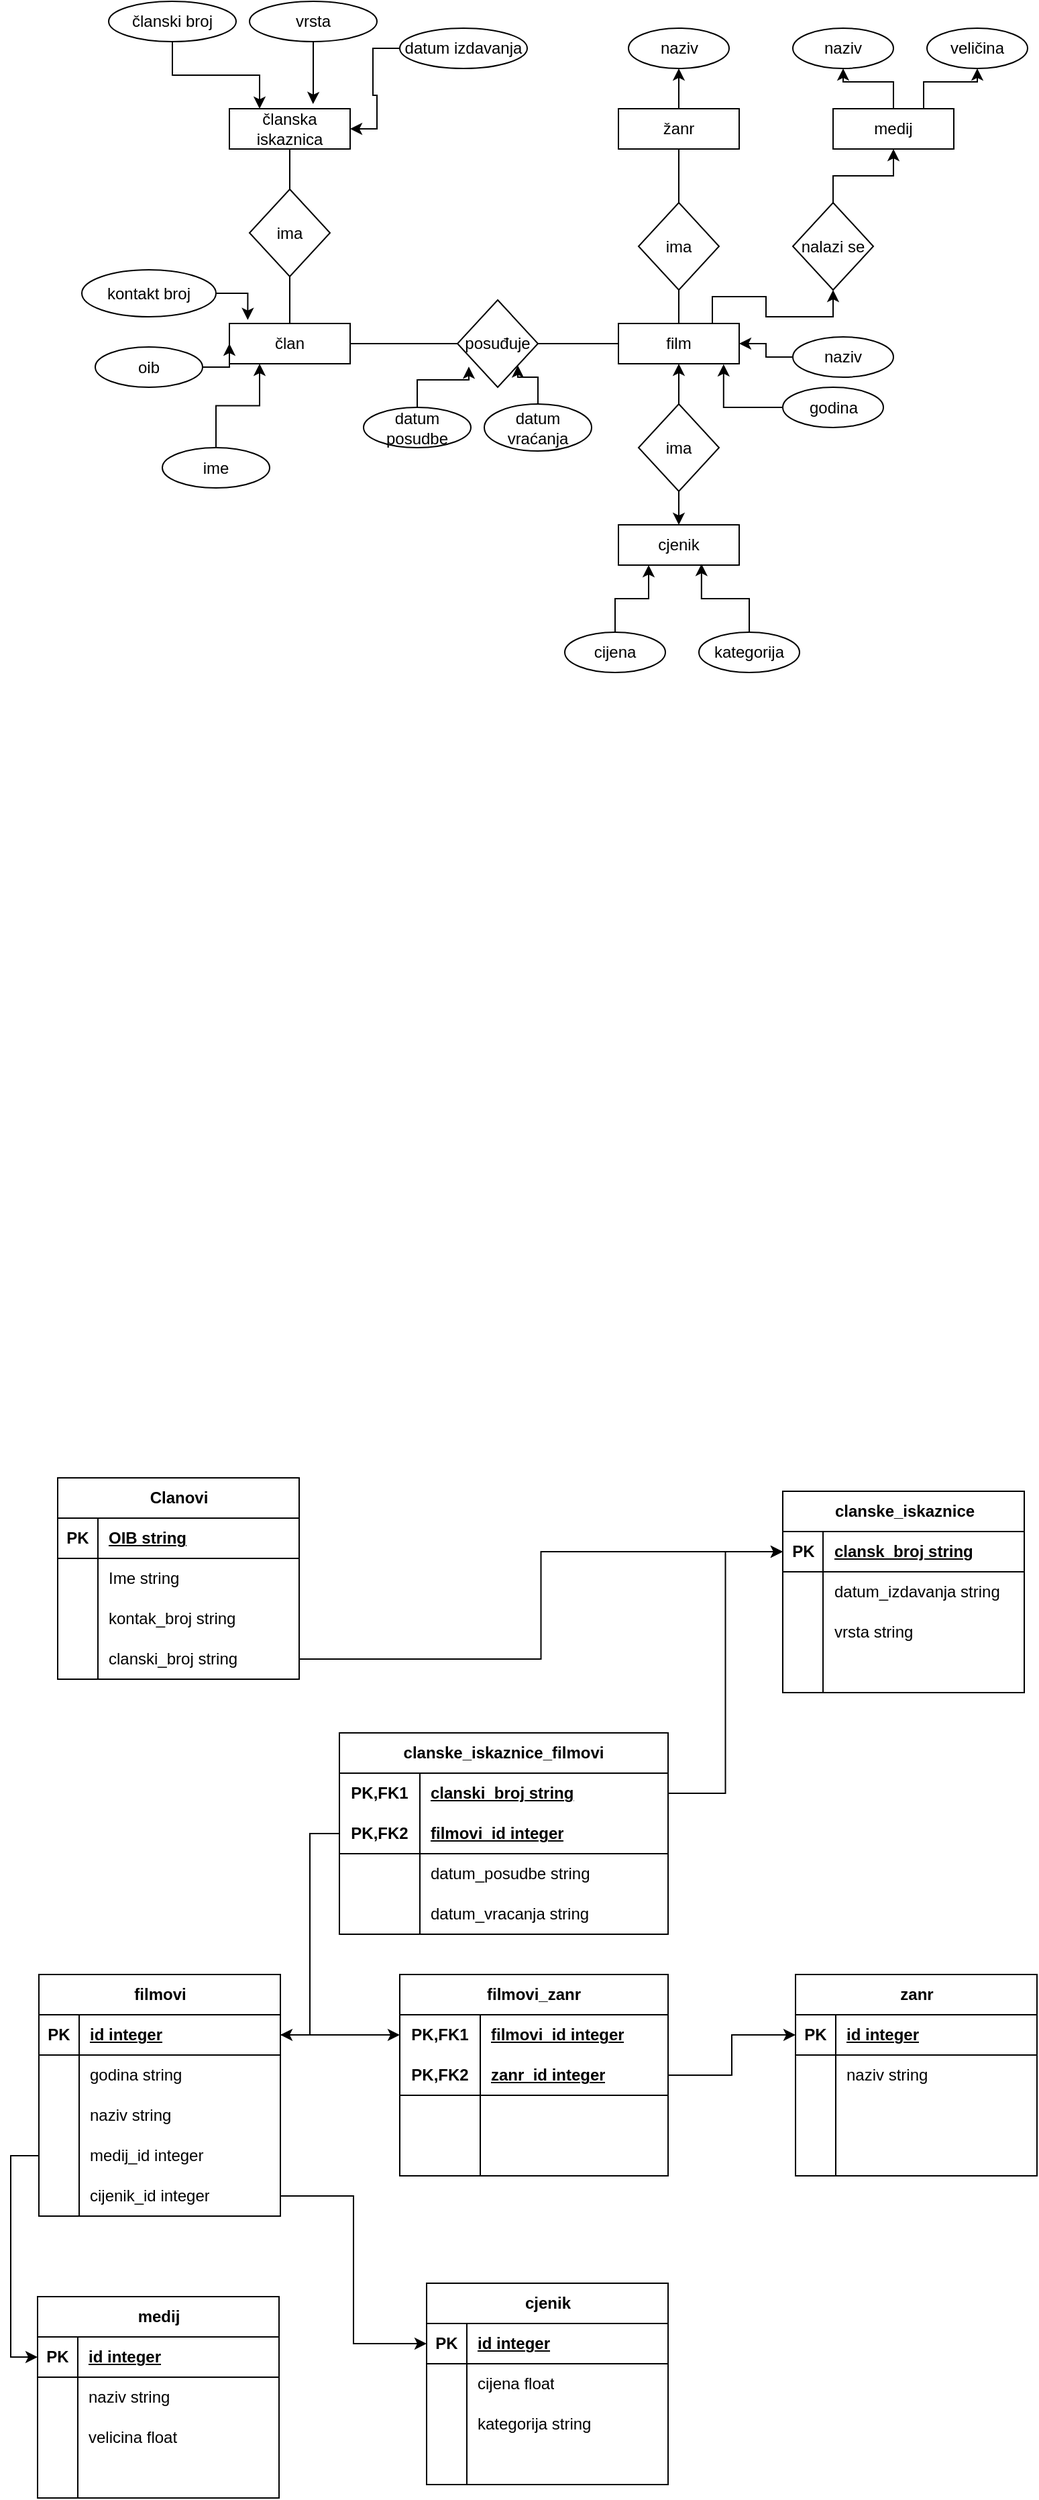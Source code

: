 <mxfile version="22.0.8" type="device">
  <diagram id="R2lEEEUBdFMjLlhIrx00" name="Page-1">
    <mxGraphModel dx="2600" dy="943" grid="1" gridSize="10" guides="1" tooltips="1" connect="1" arrows="1" fold="1" page="1" pageScale="1" pageWidth="850" pageHeight="1100" math="0" shadow="0" extFonts="Permanent Marker^https://fonts.googleapis.com/css?family=Permanent+Marker">
      <root>
        <mxCell id="0" />
        <mxCell id="1" parent="0" />
        <mxCell id="NsEssv0M9w_0r7Z29_Sy-33" style="edgeStyle=orthogonalEdgeStyle;rounded=0;orthogonalLoop=1;jettySize=auto;html=1;entryX=0.5;entryY=1;entryDx=0;entryDy=0;endArrow=none;endFill=0;" parent="1" source="NsEssv0M9w_0r7Z29_Sy-29" target="NsEssv0M9w_0r7Z29_Sy-31" edge="1">
          <mxGeometry relative="1" as="geometry" />
        </mxCell>
        <mxCell id="NsEssv0M9w_0r7Z29_Sy-36" style="edgeStyle=orthogonalEdgeStyle;rounded=0;orthogonalLoop=1;jettySize=auto;html=1;entryX=0;entryY=0.5;entryDx=0;entryDy=0;endArrow=none;endFill=0;" parent="1" source="NsEssv0M9w_0r7Z29_Sy-29" target="NsEssv0M9w_0r7Z29_Sy-34" edge="1">
          <mxGeometry relative="1" as="geometry" />
        </mxCell>
        <mxCell id="NsEssv0M9w_0r7Z29_Sy-29" value="član" style="rounded=0;whiteSpace=wrap;html=1;" parent="1" vertex="1">
          <mxGeometry x="-667" y="300" width="90" height="30" as="geometry" />
        </mxCell>
        <mxCell id="NsEssv0M9w_0r7Z29_Sy-32" style="edgeStyle=orthogonalEdgeStyle;rounded=0;orthogonalLoop=1;jettySize=auto;html=1;entryX=0.5;entryY=0;entryDx=0;entryDy=0;strokeColor=default;endArrow=none;endFill=0;" parent="1" source="NsEssv0M9w_0r7Z29_Sy-30" target="NsEssv0M9w_0r7Z29_Sy-31" edge="1">
          <mxGeometry relative="1" as="geometry" />
        </mxCell>
        <mxCell id="NsEssv0M9w_0r7Z29_Sy-30" value="članska iskaznica" style="rounded=0;whiteSpace=wrap;html=1;" parent="1" vertex="1">
          <mxGeometry x="-667" y="140" width="90" height="30" as="geometry" />
        </mxCell>
        <mxCell id="NsEssv0M9w_0r7Z29_Sy-31" value="ima" style="rhombus;whiteSpace=wrap;html=1;" parent="1" vertex="1">
          <mxGeometry x="-652" y="200" width="60" height="65" as="geometry" />
        </mxCell>
        <mxCell id="NsEssv0M9w_0r7Z29_Sy-37" style="edgeStyle=orthogonalEdgeStyle;rounded=0;orthogonalLoop=1;jettySize=auto;html=1;exitX=1;exitY=0.5;exitDx=0;exitDy=0;entryX=0;entryY=0.5;entryDx=0;entryDy=0;endArrow=none;endFill=0;" parent="1" source="NsEssv0M9w_0r7Z29_Sy-34" target="NsEssv0M9w_0r7Z29_Sy-35" edge="1">
          <mxGeometry relative="1" as="geometry" />
        </mxCell>
        <mxCell id="NsEssv0M9w_0r7Z29_Sy-34" value="posuđuje" style="rhombus;whiteSpace=wrap;html=1;" parent="1" vertex="1">
          <mxGeometry x="-497" y="282.5" width="60" height="65" as="geometry" />
        </mxCell>
        <mxCell id="NsEssv0M9w_0r7Z29_Sy-41" style="edgeStyle=orthogonalEdgeStyle;rounded=0;orthogonalLoop=1;jettySize=auto;html=1;entryX=0.5;entryY=1;entryDx=0;entryDy=0;endArrow=none;endFill=0;" parent="1" source="NsEssv0M9w_0r7Z29_Sy-35" target="NsEssv0M9w_0r7Z29_Sy-39" edge="1">
          <mxGeometry relative="1" as="geometry" />
        </mxCell>
        <mxCell id="NsEssv0M9w_0r7Z29_Sy-50" style="edgeStyle=orthogonalEdgeStyle;rounded=0;orthogonalLoop=1;jettySize=auto;html=1;entryX=0.5;entryY=1;entryDx=0;entryDy=0;exitX=0.778;exitY=0;exitDx=0;exitDy=0;exitPerimeter=0;" parent="1" source="NsEssv0M9w_0r7Z29_Sy-35" target="NsEssv0M9w_0r7Z29_Sy-49" edge="1">
          <mxGeometry relative="1" as="geometry">
            <mxPoint x="-307" y="290" as="sourcePoint" />
          </mxGeometry>
        </mxCell>
        <mxCell id="NsEssv0M9w_0r7Z29_Sy-35" value="film" style="rounded=0;whiteSpace=wrap;html=1;" parent="1" vertex="1">
          <mxGeometry x="-377" y="300" width="90" height="30" as="geometry" />
        </mxCell>
        <mxCell id="NsEssv0M9w_0r7Z29_Sy-71" value="" style="edgeStyle=orthogonalEdgeStyle;rounded=0;orthogonalLoop=1;jettySize=auto;html=1;" parent="1" source="NsEssv0M9w_0r7Z29_Sy-38" target="NsEssv0M9w_0r7Z29_Sy-70" edge="1">
          <mxGeometry relative="1" as="geometry" />
        </mxCell>
        <mxCell id="NsEssv0M9w_0r7Z29_Sy-38" value="žanr" style="rounded=0;whiteSpace=wrap;html=1;" parent="1" vertex="1">
          <mxGeometry x="-377" y="140" width="90" height="30" as="geometry" />
        </mxCell>
        <mxCell id="NsEssv0M9w_0r7Z29_Sy-40" style="edgeStyle=orthogonalEdgeStyle;rounded=0;orthogonalLoop=1;jettySize=auto;html=1;entryX=0.5;entryY=1;entryDx=0;entryDy=0;endArrow=none;endFill=0;" parent="1" source="NsEssv0M9w_0r7Z29_Sy-39" target="NsEssv0M9w_0r7Z29_Sy-38" edge="1">
          <mxGeometry relative="1" as="geometry">
            <mxPoint x="-332" y="180" as="targetPoint" />
          </mxGeometry>
        </mxCell>
        <mxCell id="NsEssv0M9w_0r7Z29_Sy-39" value="ima" style="rhombus;whiteSpace=wrap;html=1;" parent="1" vertex="1">
          <mxGeometry x="-362" y="210" width="60" height="65" as="geometry" />
        </mxCell>
        <mxCell id="NsEssv0M9w_0r7Z29_Sy-44" value="cjenik" style="rounded=0;whiteSpace=wrap;html=1;" parent="1" vertex="1">
          <mxGeometry x="-377" y="450" width="90" height="30" as="geometry" />
        </mxCell>
        <mxCell id="NsEssv0M9w_0r7Z29_Sy-46" style="edgeStyle=orthogonalEdgeStyle;rounded=0;orthogonalLoop=1;jettySize=auto;html=1;entryX=0.5;entryY=1;entryDx=0;entryDy=0;" parent="1" source="NsEssv0M9w_0r7Z29_Sy-45" target="NsEssv0M9w_0r7Z29_Sy-35" edge="1">
          <mxGeometry relative="1" as="geometry" />
        </mxCell>
        <mxCell id="NsEssv0M9w_0r7Z29_Sy-47" style="edgeStyle=orthogonalEdgeStyle;rounded=0;orthogonalLoop=1;jettySize=auto;html=1;exitX=0.5;exitY=1;exitDx=0;exitDy=0;" parent="1" source="NsEssv0M9w_0r7Z29_Sy-45" target="NsEssv0M9w_0r7Z29_Sy-44" edge="1">
          <mxGeometry relative="1" as="geometry" />
        </mxCell>
        <mxCell id="NsEssv0M9w_0r7Z29_Sy-45" value="ima" style="rhombus;whiteSpace=wrap;html=1;" parent="1" vertex="1">
          <mxGeometry x="-362" y="360" width="60" height="65" as="geometry" />
        </mxCell>
        <mxCell id="NsEssv0M9w_0r7Z29_Sy-73" style="edgeStyle=orthogonalEdgeStyle;rounded=0;orthogonalLoop=1;jettySize=auto;html=1;entryX=0.5;entryY=1;entryDx=0;entryDy=0;" parent="1" source="NsEssv0M9w_0r7Z29_Sy-48" target="NsEssv0M9w_0r7Z29_Sy-72" edge="1">
          <mxGeometry relative="1" as="geometry" />
        </mxCell>
        <mxCell id="NsEssv0M9w_0r7Z29_Sy-75" style="edgeStyle=orthogonalEdgeStyle;rounded=0;orthogonalLoop=1;jettySize=auto;html=1;exitX=0.75;exitY=0;exitDx=0;exitDy=0;entryX=0.5;entryY=1;entryDx=0;entryDy=0;" parent="1" source="NsEssv0M9w_0r7Z29_Sy-48" target="NsEssv0M9w_0r7Z29_Sy-74" edge="1">
          <mxGeometry relative="1" as="geometry" />
        </mxCell>
        <mxCell id="NsEssv0M9w_0r7Z29_Sy-48" value="medij" style="rounded=0;whiteSpace=wrap;html=1;" parent="1" vertex="1">
          <mxGeometry x="-217" y="140" width="90" height="30" as="geometry" />
        </mxCell>
        <mxCell id="NsEssv0M9w_0r7Z29_Sy-51" style="edgeStyle=orthogonalEdgeStyle;rounded=0;orthogonalLoop=1;jettySize=auto;html=1;entryX=0.5;entryY=1;entryDx=0;entryDy=0;" parent="1" source="NsEssv0M9w_0r7Z29_Sy-49" target="NsEssv0M9w_0r7Z29_Sy-48" edge="1">
          <mxGeometry relative="1" as="geometry" />
        </mxCell>
        <mxCell id="NsEssv0M9w_0r7Z29_Sy-49" value="nalazi se" style="rhombus;whiteSpace=wrap;html=1;" parent="1" vertex="1">
          <mxGeometry x="-247" y="210" width="60" height="65" as="geometry" />
        </mxCell>
        <mxCell id="NsEssv0M9w_0r7Z29_Sy-52" value="datum posudbe" style="ellipse;whiteSpace=wrap;html=1;" parent="1" vertex="1">
          <mxGeometry x="-567" y="362.5" width="80" height="30" as="geometry" />
        </mxCell>
        <mxCell id="NsEssv0M9w_0r7Z29_Sy-55" style="edgeStyle=orthogonalEdgeStyle;rounded=0;orthogonalLoop=1;jettySize=auto;html=1;entryX=1;entryY=1;entryDx=0;entryDy=0;" parent="1" source="NsEssv0M9w_0r7Z29_Sy-53" target="NsEssv0M9w_0r7Z29_Sy-34" edge="1">
          <mxGeometry relative="1" as="geometry" />
        </mxCell>
        <mxCell id="NsEssv0M9w_0r7Z29_Sy-53" value="datum vraćanja" style="ellipse;whiteSpace=wrap;html=1;" parent="1" vertex="1">
          <mxGeometry x="-477" y="360" width="80" height="35" as="geometry" />
        </mxCell>
        <mxCell id="NsEssv0M9w_0r7Z29_Sy-54" style="edgeStyle=orthogonalEdgeStyle;rounded=0;orthogonalLoop=1;jettySize=auto;html=1;entryX=0.141;entryY=0.764;entryDx=0;entryDy=0;entryPerimeter=0;" parent="1" source="NsEssv0M9w_0r7Z29_Sy-52" target="NsEssv0M9w_0r7Z29_Sy-34" edge="1">
          <mxGeometry relative="1" as="geometry">
            <Array as="points">
              <mxPoint x="-527" y="342" />
              <mxPoint x="-488" y="342" />
            </Array>
          </mxGeometry>
        </mxCell>
        <mxCell id="NsEssv0M9w_0r7Z29_Sy-62" style="edgeStyle=orthogonalEdgeStyle;rounded=0;orthogonalLoop=1;jettySize=auto;html=1;entryX=0.25;entryY=1;entryDx=0;entryDy=0;" parent="1" source="NsEssv0M9w_0r7Z29_Sy-56" target="NsEssv0M9w_0r7Z29_Sy-29" edge="1">
          <mxGeometry relative="1" as="geometry" />
        </mxCell>
        <mxCell id="NsEssv0M9w_0r7Z29_Sy-56" value="ime" style="ellipse;whiteSpace=wrap;html=1;" parent="1" vertex="1">
          <mxGeometry x="-717" y="392.5" width="80" height="30" as="geometry" />
        </mxCell>
        <mxCell id="NsEssv0M9w_0r7Z29_Sy-61" style="edgeStyle=orthogonalEdgeStyle;rounded=0;orthogonalLoop=1;jettySize=auto;html=1;" parent="1" source="NsEssv0M9w_0r7Z29_Sy-57" target="NsEssv0M9w_0r7Z29_Sy-29" edge="1">
          <mxGeometry relative="1" as="geometry" />
        </mxCell>
        <mxCell id="NsEssv0M9w_0r7Z29_Sy-57" value="oib" style="ellipse;whiteSpace=wrap;html=1;" parent="1" vertex="1">
          <mxGeometry x="-767" y="317.5" width="80" height="30" as="geometry" />
        </mxCell>
        <mxCell id="NsEssv0M9w_0r7Z29_Sy-59" value="kontakt broj" style="ellipse;whiteSpace=wrap;html=1;" parent="1" vertex="1">
          <mxGeometry x="-777" y="260" width="100" height="35" as="geometry" />
        </mxCell>
        <mxCell id="NsEssv0M9w_0r7Z29_Sy-60" style="edgeStyle=orthogonalEdgeStyle;rounded=0;orthogonalLoop=1;jettySize=auto;html=1;entryX=0.152;entryY=-0.088;entryDx=0;entryDy=0;entryPerimeter=0;" parent="1" source="NsEssv0M9w_0r7Z29_Sy-59" target="NsEssv0M9w_0r7Z29_Sy-29" edge="1">
          <mxGeometry relative="1" as="geometry" />
        </mxCell>
        <mxCell id="NsEssv0M9w_0r7Z29_Sy-64" style="edgeStyle=orthogonalEdgeStyle;rounded=0;orthogonalLoop=1;jettySize=auto;html=1;entryX=0.25;entryY=0;entryDx=0;entryDy=0;" parent="1" source="NsEssv0M9w_0r7Z29_Sy-63" target="NsEssv0M9w_0r7Z29_Sy-30" edge="1">
          <mxGeometry relative="1" as="geometry" />
        </mxCell>
        <mxCell id="NsEssv0M9w_0r7Z29_Sy-63" value="članski broj" style="ellipse;whiteSpace=wrap;html=1;" parent="1" vertex="1">
          <mxGeometry x="-757" y="60" width="95" height="30" as="geometry" />
        </mxCell>
        <mxCell id="NsEssv0M9w_0r7Z29_Sy-65" value="vrsta" style="ellipse;whiteSpace=wrap;html=1;" parent="1" vertex="1">
          <mxGeometry x="-652" y="60" width="95" height="30" as="geometry" />
        </mxCell>
        <mxCell id="NsEssv0M9w_0r7Z29_Sy-68" style="edgeStyle=orthogonalEdgeStyle;rounded=0;orthogonalLoop=1;jettySize=auto;html=1;entryX=1;entryY=0.5;entryDx=0;entryDy=0;" parent="1" source="NsEssv0M9w_0r7Z29_Sy-66" target="NsEssv0M9w_0r7Z29_Sy-30" edge="1">
          <mxGeometry relative="1" as="geometry" />
        </mxCell>
        <mxCell id="NsEssv0M9w_0r7Z29_Sy-66" value="datum izdavanja" style="ellipse;whiteSpace=wrap;html=1;" parent="1" vertex="1">
          <mxGeometry x="-540" y="80" width="95" height="30" as="geometry" />
        </mxCell>
        <mxCell id="NsEssv0M9w_0r7Z29_Sy-69" style="edgeStyle=orthogonalEdgeStyle;rounded=0;orthogonalLoop=1;jettySize=auto;html=1;entryX=0.693;entryY=-0.117;entryDx=0;entryDy=0;entryPerimeter=0;" parent="1" source="NsEssv0M9w_0r7Z29_Sy-65" target="NsEssv0M9w_0r7Z29_Sy-30" edge="1">
          <mxGeometry relative="1" as="geometry">
            <Array as="points">
              <mxPoint x="-605" y="130" />
              <mxPoint x="-605" y="130" />
            </Array>
          </mxGeometry>
        </mxCell>
        <mxCell id="NsEssv0M9w_0r7Z29_Sy-70" value="naziv" style="ellipse;whiteSpace=wrap;html=1;" parent="1" vertex="1">
          <mxGeometry x="-369.5" y="80" width="75" height="30" as="geometry" />
        </mxCell>
        <mxCell id="NsEssv0M9w_0r7Z29_Sy-72" value="naziv" style="ellipse;whiteSpace=wrap;html=1;" parent="1" vertex="1">
          <mxGeometry x="-247" y="80" width="75" height="30" as="geometry" />
        </mxCell>
        <mxCell id="NsEssv0M9w_0r7Z29_Sy-74" value="veličina" style="ellipse;whiteSpace=wrap;html=1;" parent="1" vertex="1">
          <mxGeometry x="-147" y="80" width="75" height="30" as="geometry" />
        </mxCell>
        <mxCell id="NsEssv0M9w_0r7Z29_Sy-77" style="edgeStyle=orthogonalEdgeStyle;rounded=0;orthogonalLoop=1;jettySize=auto;html=1;entryX=0.25;entryY=1;entryDx=0;entryDy=0;" parent="1" source="NsEssv0M9w_0r7Z29_Sy-76" target="NsEssv0M9w_0r7Z29_Sy-44" edge="1">
          <mxGeometry relative="1" as="geometry" />
        </mxCell>
        <mxCell id="NsEssv0M9w_0r7Z29_Sy-76" value="cijena" style="ellipse;whiteSpace=wrap;html=1;" parent="1" vertex="1">
          <mxGeometry x="-417" y="530" width="75" height="30" as="geometry" />
        </mxCell>
        <mxCell id="NsEssv0M9w_0r7Z29_Sy-78" value="kategorija" style="ellipse;whiteSpace=wrap;html=1;" parent="1" vertex="1">
          <mxGeometry x="-317" y="530" width="75" height="30" as="geometry" />
        </mxCell>
        <mxCell id="NsEssv0M9w_0r7Z29_Sy-79" style="edgeStyle=orthogonalEdgeStyle;rounded=0;orthogonalLoop=1;jettySize=auto;html=1;entryX=0.688;entryY=0.97;entryDx=0;entryDy=0;entryPerimeter=0;" parent="1" source="NsEssv0M9w_0r7Z29_Sy-78" target="NsEssv0M9w_0r7Z29_Sy-44" edge="1">
          <mxGeometry relative="1" as="geometry" />
        </mxCell>
        <mxCell id="NsEssv0M9w_0r7Z29_Sy-82" style="edgeStyle=orthogonalEdgeStyle;rounded=0;orthogonalLoop=1;jettySize=auto;html=1;entryX=1;entryY=0.5;entryDx=0;entryDy=0;" parent="1" source="NsEssv0M9w_0r7Z29_Sy-80" target="NsEssv0M9w_0r7Z29_Sy-35" edge="1">
          <mxGeometry relative="1" as="geometry" />
        </mxCell>
        <mxCell id="NsEssv0M9w_0r7Z29_Sy-80" value="naziv" style="ellipse;whiteSpace=wrap;html=1;" parent="1" vertex="1">
          <mxGeometry x="-247" y="310" width="75" height="30" as="geometry" />
        </mxCell>
        <mxCell id="NsEssv0M9w_0r7Z29_Sy-81" value="godina" style="ellipse;whiteSpace=wrap;html=1;" parent="1" vertex="1">
          <mxGeometry x="-254.5" y="347.5" width="75" height="30" as="geometry" />
        </mxCell>
        <mxCell id="NsEssv0M9w_0r7Z29_Sy-83" style="edgeStyle=orthogonalEdgeStyle;rounded=0;orthogonalLoop=1;jettySize=auto;html=1;entryX=0.871;entryY=1.013;entryDx=0;entryDy=0;entryPerimeter=0;" parent="1" source="NsEssv0M9w_0r7Z29_Sy-81" target="NsEssv0M9w_0r7Z29_Sy-35" edge="1">
          <mxGeometry relative="1" as="geometry" />
        </mxCell>
        <mxCell id="pEhso50cjFcVQocYh2Ao-1" value="clanske_iskaznice" style="shape=table;startSize=30;container=1;collapsible=1;childLayout=tableLayout;fixedRows=1;rowLines=0;fontStyle=1;align=center;resizeLast=1;html=1;" vertex="1" parent="1">
          <mxGeometry x="-254.5" y="1170" width="180" height="150" as="geometry" />
        </mxCell>
        <mxCell id="pEhso50cjFcVQocYh2Ao-2" value="" style="shape=tableRow;horizontal=0;startSize=0;swimlaneHead=0;swimlaneBody=0;fillColor=none;collapsible=0;dropTarget=0;points=[[0,0.5],[1,0.5]];portConstraint=eastwest;top=0;left=0;right=0;bottom=1;" vertex="1" parent="pEhso50cjFcVQocYh2Ao-1">
          <mxGeometry y="30" width="180" height="30" as="geometry" />
        </mxCell>
        <mxCell id="pEhso50cjFcVQocYh2Ao-3" value="PK" style="shape=partialRectangle;connectable=0;fillColor=none;top=0;left=0;bottom=0;right=0;fontStyle=1;overflow=hidden;whiteSpace=wrap;html=1;" vertex="1" parent="pEhso50cjFcVQocYh2Ao-2">
          <mxGeometry width="30" height="30" as="geometry">
            <mxRectangle width="30" height="30" as="alternateBounds" />
          </mxGeometry>
        </mxCell>
        <mxCell id="pEhso50cjFcVQocYh2Ao-4" value="clansk_broj string" style="shape=partialRectangle;connectable=0;fillColor=none;top=0;left=0;bottom=0;right=0;align=left;spacingLeft=6;fontStyle=5;overflow=hidden;whiteSpace=wrap;html=1;" vertex="1" parent="pEhso50cjFcVQocYh2Ao-2">
          <mxGeometry x="30" width="150" height="30" as="geometry">
            <mxRectangle width="150" height="30" as="alternateBounds" />
          </mxGeometry>
        </mxCell>
        <mxCell id="pEhso50cjFcVQocYh2Ao-5" value="" style="shape=tableRow;horizontal=0;startSize=0;swimlaneHead=0;swimlaneBody=0;fillColor=none;collapsible=0;dropTarget=0;points=[[0,0.5],[1,0.5]];portConstraint=eastwest;top=0;left=0;right=0;bottom=0;" vertex="1" parent="pEhso50cjFcVQocYh2Ao-1">
          <mxGeometry y="60" width="180" height="30" as="geometry" />
        </mxCell>
        <mxCell id="pEhso50cjFcVQocYh2Ao-6" value="" style="shape=partialRectangle;connectable=0;fillColor=none;top=0;left=0;bottom=0;right=0;editable=1;overflow=hidden;whiteSpace=wrap;html=1;" vertex="1" parent="pEhso50cjFcVQocYh2Ao-5">
          <mxGeometry width="30" height="30" as="geometry">
            <mxRectangle width="30" height="30" as="alternateBounds" />
          </mxGeometry>
        </mxCell>
        <mxCell id="pEhso50cjFcVQocYh2Ao-7" value="datum_izdavanja string" style="shape=partialRectangle;connectable=0;fillColor=none;top=0;left=0;bottom=0;right=0;align=left;spacingLeft=6;overflow=hidden;whiteSpace=wrap;html=1;" vertex="1" parent="pEhso50cjFcVQocYh2Ao-5">
          <mxGeometry x="30" width="150" height="30" as="geometry">
            <mxRectangle width="150" height="30" as="alternateBounds" />
          </mxGeometry>
        </mxCell>
        <mxCell id="pEhso50cjFcVQocYh2Ao-8" value="" style="shape=tableRow;horizontal=0;startSize=0;swimlaneHead=0;swimlaneBody=0;fillColor=none;collapsible=0;dropTarget=0;points=[[0,0.5],[1,0.5]];portConstraint=eastwest;top=0;left=0;right=0;bottom=0;" vertex="1" parent="pEhso50cjFcVQocYh2Ao-1">
          <mxGeometry y="90" width="180" height="30" as="geometry" />
        </mxCell>
        <mxCell id="pEhso50cjFcVQocYh2Ao-9" value="" style="shape=partialRectangle;connectable=0;fillColor=none;top=0;left=0;bottom=0;right=0;editable=1;overflow=hidden;whiteSpace=wrap;html=1;" vertex="1" parent="pEhso50cjFcVQocYh2Ao-8">
          <mxGeometry width="30" height="30" as="geometry">
            <mxRectangle width="30" height="30" as="alternateBounds" />
          </mxGeometry>
        </mxCell>
        <mxCell id="pEhso50cjFcVQocYh2Ao-10" value="vrsta string" style="shape=partialRectangle;connectable=0;fillColor=none;top=0;left=0;bottom=0;right=0;align=left;spacingLeft=6;overflow=hidden;whiteSpace=wrap;html=1;" vertex="1" parent="pEhso50cjFcVQocYh2Ao-8">
          <mxGeometry x="30" width="150" height="30" as="geometry">
            <mxRectangle width="150" height="30" as="alternateBounds" />
          </mxGeometry>
        </mxCell>
        <mxCell id="pEhso50cjFcVQocYh2Ao-11" value="" style="shape=tableRow;horizontal=0;startSize=0;swimlaneHead=0;swimlaneBody=0;fillColor=none;collapsible=0;dropTarget=0;points=[[0,0.5],[1,0.5]];portConstraint=eastwest;top=0;left=0;right=0;bottom=0;" vertex="1" parent="pEhso50cjFcVQocYh2Ao-1">
          <mxGeometry y="120" width="180" height="30" as="geometry" />
        </mxCell>
        <mxCell id="pEhso50cjFcVQocYh2Ao-12" value="" style="shape=partialRectangle;connectable=0;fillColor=none;top=0;left=0;bottom=0;right=0;editable=1;overflow=hidden;whiteSpace=wrap;html=1;" vertex="1" parent="pEhso50cjFcVQocYh2Ao-11">
          <mxGeometry width="30" height="30" as="geometry">
            <mxRectangle width="30" height="30" as="alternateBounds" />
          </mxGeometry>
        </mxCell>
        <mxCell id="pEhso50cjFcVQocYh2Ao-13" value="" style="shape=partialRectangle;connectable=0;fillColor=none;top=0;left=0;bottom=0;right=0;align=left;spacingLeft=6;overflow=hidden;whiteSpace=wrap;html=1;" vertex="1" parent="pEhso50cjFcVQocYh2Ao-11">
          <mxGeometry x="30" width="150" height="30" as="geometry">
            <mxRectangle width="150" height="30" as="alternateBounds" />
          </mxGeometry>
        </mxCell>
        <mxCell id="pEhso50cjFcVQocYh2Ao-14" value="Clanovi" style="shape=table;startSize=30;container=1;collapsible=1;childLayout=tableLayout;fixedRows=1;rowLines=0;fontStyle=1;align=center;resizeLast=1;html=1;" vertex="1" parent="1">
          <mxGeometry x="-795" y="1160" width="180" height="150" as="geometry" />
        </mxCell>
        <mxCell id="pEhso50cjFcVQocYh2Ao-15" value="" style="shape=tableRow;horizontal=0;startSize=0;swimlaneHead=0;swimlaneBody=0;fillColor=none;collapsible=0;dropTarget=0;points=[[0,0.5],[1,0.5]];portConstraint=eastwest;top=0;left=0;right=0;bottom=1;" vertex="1" parent="pEhso50cjFcVQocYh2Ao-14">
          <mxGeometry y="30" width="180" height="30" as="geometry" />
        </mxCell>
        <mxCell id="pEhso50cjFcVQocYh2Ao-16" value="PK" style="shape=partialRectangle;connectable=0;fillColor=none;top=0;left=0;bottom=0;right=0;fontStyle=1;overflow=hidden;whiteSpace=wrap;html=1;" vertex="1" parent="pEhso50cjFcVQocYh2Ao-15">
          <mxGeometry width="30" height="30" as="geometry">
            <mxRectangle width="30" height="30" as="alternateBounds" />
          </mxGeometry>
        </mxCell>
        <mxCell id="pEhso50cjFcVQocYh2Ao-17" value="OIB string" style="shape=partialRectangle;connectable=0;fillColor=none;top=0;left=0;bottom=0;right=0;align=left;spacingLeft=6;fontStyle=5;overflow=hidden;whiteSpace=wrap;html=1;" vertex="1" parent="pEhso50cjFcVQocYh2Ao-15">
          <mxGeometry x="30" width="150" height="30" as="geometry">
            <mxRectangle width="150" height="30" as="alternateBounds" />
          </mxGeometry>
        </mxCell>
        <mxCell id="pEhso50cjFcVQocYh2Ao-18" value="" style="shape=tableRow;horizontal=0;startSize=0;swimlaneHead=0;swimlaneBody=0;fillColor=none;collapsible=0;dropTarget=0;points=[[0,0.5],[1,0.5]];portConstraint=eastwest;top=0;left=0;right=0;bottom=0;" vertex="1" parent="pEhso50cjFcVQocYh2Ao-14">
          <mxGeometry y="60" width="180" height="30" as="geometry" />
        </mxCell>
        <mxCell id="pEhso50cjFcVQocYh2Ao-19" value="" style="shape=partialRectangle;connectable=0;fillColor=none;top=0;left=0;bottom=0;right=0;editable=1;overflow=hidden;whiteSpace=wrap;html=1;" vertex="1" parent="pEhso50cjFcVQocYh2Ao-18">
          <mxGeometry width="30" height="30" as="geometry">
            <mxRectangle width="30" height="30" as="alternateBounds" />
          </mxGeometry>
        </mxCell>
        <mxCell id="pEhso50cjFcVQocYh2Ao-20" value="Ime string" style="shape=partialRectangle;connectable=0;fillColor=none;top=0;left=0;bottom=0;right=0;align=left;spacingLeft=6;overflow=hidden;whiteSpace=wrap;html=1;" vertex="1" parent="pEhso50cjFcVQocYh2Ao-18">
          <mxGeometry x="30" width="150" height="30" as="geometry">
            <mxRectangle width="150" height="30" as="alternateBounds" />
          </mxGeometry>
        </mxCell>
        <mxCell id="pEhso50cjFcVQocYh2Ao-21" value="" style="shape=tableRow;horizontal=0;startSize=0;swimlaneHead=0;swimlaneBody=0;fillColor=none;collapsible=0;dropTarget=0;points=[[0,0.5],[1,0.5]];portConstraint=eastwest;top=0;left=0;right=0;bottom=0;" vertex="1" parent="pEhso50cjFcVQocYh2Ao-14">
          <mxGeometry y="90" width="180" height="30" as="geometry" />
        </mxCell>
        <mxCell id="pEhso50cjFcVQocYh2Ao-22" value="" style="shape=partialRectangle;connectable=0;fillColor=none;top=0;left=0;bottom=0;right=0;editable=1;overflow=hidden;whiteSpace=wrap;html=1;" vertex="1" parent="pEhso50cjFcVQocYh2Ao-21">
          <mxGeometry width="30" height="30" as="geometry">
            <mxRectangle width="30" height="30" as="alternateBounds" />
          </mxGeometry>
        </mxCell>
        <mxCell id="pEhso50cjFcVQocYh2Ao-23" value="kontak_broj string" style="shape=partialRectangle;connectable=0;fillColor=none;top=0;left=0;bottom=0;right=0;align=left;spacingLeft=6;overflow=hidden;whiteSpace=wrap;html=1;" vertex="1" parent="pEhso50cjFcVQocYh2Ao-21">
          <mxGeometry x="30" width="150" height="30" as="geometry">
            <mxRectangle width="150" height="30" as="alternateBounds" />
          </mxGeometry>
        </mxCell>
        <mxCell id="pEhso50cjFcVQocYh2Ao-24" value="" style="shape=tableRow;horizontal=0;startSize=0;swimlaneHead=0;swimlaneBody=0;fillColor=none;collapsible=0;dropTarget=0;points=[[0,0.5],[1,0.5]];portConstraint=eastwest;top=0;left=0;right=0;bottom=0;" vertex="1" parent="pEhso50cjFcVQocYh2Ao-14">
          <mxGeometry y="120" width="180" height="30" as="geometry" />
        </mxCell>
        <mxCell id="pEhso50cjFcVQocYh2Ao-25" value="" style="shape=partialRectangle;connectable=0;fillColor=none;top=0;left=0;bottom=0;right=0;editable=1;overflow=hidden;whiteSpace=wrap;html=1;" vertex="1" parent="pEhso50cjFcVQocYh2Ao-24">
          <mxGeometry width="30" height="30" as="geometry">
            <mxRectangle width="30" height="30" as="alternateBounds" />
          </mxGeometry>
        </mxCell>
        <mxCell id="pEhso50cjFcVQocYh2Ao-26" value="clanski_broj string" style="shape=partialRectangle;connectable=0;fillColor=none;top=0;left=0;bottom=0;right=0;align=left;spacingLeft=6;overflow=hidden;whiteSpace=wrap;html=1;" vertex="1" parent="pEhso50cjFcVQocYh2Ao-24">
          <mxGeometry x="30" width="150" height="30" as="geometry">
            <mxRectangle width="150" height="30" as="alternateBounds" />
          </mxGeometry>
        </mxCell>
        <mxCell id="pEhso50cjFcVQocYh2Ao-27" value="filmovi" style="shape=table;startSize=30;container=1;collapsible=1;childLayout=tableLayout;fixedRows=1;rowLines=0;fontStyle=1;align=center;resizeLast=1;html=1;" vertex="1" parent="1">
          <mxGeometry x="-809" y="1530" width="180" height="180" as="geometry" />
        </mxCell>
        <mxCell id="pEhso50cjFcVQocYh2Ao-28" value="" style="shape=tableRow;horizontal=0;startSize=0;swimlaneHead=0;swimlaneBody=0;fillColor=none;collapsible=0;dropTarget=0;points=[[0,0.5],[1,0.5]];portConstraint=eastwest;top=0;left=0;right=0;bottom=1;" vertex="1" parent="pEhso50cjFcVQocYh2Ao-27">
          <mxGeometry y="30" width="180" height="30" as="geometry" />
        </mxCell>
        <mxCell id="pEhso50cjFcVQocYh2Ao-29" value="PK" style="shape=partialRectangle;connectable=0;fillColor=none;top=0;left=0;bottom=0;right=0;fontStyle=1;overflow=hidden;whiteSpace=wrap;html=1;" vertex="1" parent="pEhso50cjFcVQocYh2Ao-28">
          <mxGeometry width="30" height="30" as="geometry">
            <mxRectangle width="30" height="30" as="alternateBounds" />
          </mxGeometry>
        </mxCell>
        <mxCell id="pEhso50cjFcVQocYh2Ao-30" value="id integer" style="shape=partialRectangle;connectable=0;fillColor=none;top=0;left=0;bottom=0;right=0;align=left;spacingLeft=6;fontStyle=5;overflow=hidden;whiteSpace=wrap;html=1;" vertex="1" parent="pEhso50cjFcVQocYh2Ao-28">
          <mxGeometry x="30" width="150" height="30" as="geometry">
            <mxRectangle width="150" height="30" as="alternateBounds" />
          </mxGeometry>
        </mxCell>
        <mxCell id="pEhso50cjFcVQocYh2Ao-31" value="" style="shape=tableRow;horizontal=0;startSize=0;swimlaneHead=0;swimlaneBody=0;fillColor=none;collapsible=0;dropTarget=0;points=[[0,0.5],[1,0.5]];portConstraint=eastwest;top=0;left=0;right=0;bottom=0;" vertex="1" parent="pEhso50cjFcVQocYh2Ao-27">
          <mxGeometry y="60" width="180" height="30" as="geometry" />
        </mxCell>
        <mxCell id="pEhso50cjFcVQocYh2Ao-32" value="" style="shape=partialRectangle;connectable=0;fillColor=none;top=0;left=0;bottom=0;right=0;editable=1;overflow=hidden;whiteSpace=wrap;html=1;" vertex="1" parent="pEhso50cjFcVQocYh2Ao-31">
          <mxGeometry width="30" height="30" as="geometry">
            <mxRectangle width="30" height="30" as="alternateBounds" />
          </mxGeometry>
        </mxCell>
        <mxCell id="pEhso50cjFcVQocYh2Ao-33" value="godina string" style="shape=partialRectangle;connectable=0;fillColor=none;top=0;left=0;bottom=0;right=0;align=left;spacingLeft=6;overflow=hidden;whiteSpace=wrap;html=1;" vertex="1" parent="pEhso50cjFcVQocYh2Ao-31">
          <mxGeometry x="30" width="150" height="30" as="geometry">
            <mxRectangle width="150" height="30" as="alternateBounds" />
          </mxGeometry>
        </mxCell>
        <mxCell id="pEhso50cjFcVQocYh2Ao-34" value="" style="shape=tableRow;horizontal=0;startSize=0;swimlaneHead=0;swimlaneBody=0;fillColor=none;collapsible=0;dropTarget=0;points=[[0,0.5],[1,0.5]];portConstraint=eastwest;top=0;left=0;right=0;bottom=0;" vertex="1" parent="pEhso50cjFcVQocYh2Ao-27">
          <mxGeometry y="90" width="180" height="30" as="geometry" />
        </mxCell>
        <mxCell id="pEhso50cjFcVQocYh2Ao-35" value="" style="shape=partialRectangle;connectable=0;fillColor=none;top=0;left=0;bottom=0;right=0;editable=1;overflow=hidden;whiteSpace=wrap;html=1;" vertex="1" parent="pEhso50cjFcVQocYh2Ao-34">
          <mxGeometry width="30" height="30" as="geometry">
            <mxRectangle width="30" height="30" as="alternateBounds" />
          </mxGeometry>
        </mxCell>
        <mxCell id="pEhso50cjFcVQocYh2Ao-36" value="naziv string" style="shape=partialRectangle;connectable=0;fillColor=none;top=0;left=0;bottom=0;right=0;align=left;spacingLeft=6;overflow=hidden;whiteSpace=wrap;html=1;" vertex="1" parent="pEhso50cjFcVQocYh2Ao-34">
          <mxGeometry x="30" width="150" height="30" as="geometry">
            <mxRectangle width="150" height="30" as="alternateBounds" />
          </mxGeometry>
        </mxCell>
        <mxCell id="pEhso50cjFcVQocYh2Ao-118" value="" style="shape=tableRow;horizontal=0;startSize=0;swimlaneHead=0;swimlaneBody=0;fillColor=none;collapsible=0;dropTarget=0;points=[[0,0.5],[1,0.5]];portConstraint=eastwest;top=0;left=0;right=0;bottom=0;" vertex="1" parent="pEhso50cjFcVQocYh2Ao-27">
          <mxGeometry y="120" width="180" height="30" as="geometry" />
        </mxCell>
        <mxCell id="pEhso50cjFcVQocYh2Ao-119" value="" style="shape=partialRectangle;connectable=0;fillColor=none;top=0;left=0;bottom=0;right=0;editable=1;overflow=hidden;whiteSpace=wrap;html=1;" vertex="1" parent="pEhso50cjFcVQocYh2Ao-118">
          <mxGeometry width="30" height="30" as="geometry">
            <mxRectangle width="30" height="30" as="alternateBounds" />
          </mxGeometry>
        </mxCell>
        <mxCell id="pEhso50cjFcVQocYh2Ao-120" value="medij_id integer" style="shape=partialRectangle;connectable=0;fillColor=none;top=0;left=0;bottom=0;right=0;align=left;spacingLeft=6;overflow=hidden;whiteSpace=wrap;html=1;" vertex="1" parent="pEhso50cjFcVQocYh2Ao-118">
          <mxGeometry x="30" width="150" height="30" as="geometry">
            <mxRectangle width="150" height="30" as="alternateBounds" />
          </mxGeometry>
        </mxCell>
        <mxCell id="pEhso50cjFcVQocYh2Ao-37" value="" style="shape=tableRow;horizontal=0;startSize=0;swimlaneHead=0;swimlaneBody=0;fillColor=none;collapsible=0;dropTarget=0;points=[[0,0.5],[1,0.5]];portConstraint=eastwest;top=0;left=0;right=0;bottom=0;" vertex="1" parent="pEhso50cjFcVQocYh2Ao-27">
          <mxGeometry y="150" width="180" height="30" as="geometry" />
        </mxCell>
        <mxCell id="pEhso50cjFcVQocYh2Ao-38" value="" style="shape=partialRectangle;connectable=0;fillColor=none;top=0;left=0;bottom=0;right=0;editable=1;overflow=hidden;whiteSpace=wrap;html=1;" vertex="1" parent="pEhso50cjFcVQocYh2Ao-37">
          <mxGeometry width="30" height="30" as="geometry">
            <mxRectangle width="30" height="30" as="alternateBounds" />
          </mxGeometry>
        </mxCell>
        <mxCell id="pEhso50cjFcVQocYh2Ao-39" value="cijenik_id integer" style="shape=partialRectangle;connectable=0;fillColor=none;top=0;left=0;bottom=0;right=0;align=left;spacingLeft=6;overflow=hidden;whiteSpace=wrap;html=1;" vertex="1" parent="pEhso50cjFcVQocYh2Ao-37">
          <mxGeometry x="30" width="150" height="30" as="geometry">
            <mxRectangle width="150" height="30" as="alternateBounds" />
          </mxGeometry>
        </mxCell>
        <mxCell id="pEhso50cjFcVQocYh2Ao-40" value="zanr" style="shape=table;startSize=30;container=1;collapsible=1;childLayout=tableLayout;fixedRows=1;rowLines=0;fontStyle=1;align=center;resizeLast=1;html=1;" vertex="1" parent="1">
          <mxGeometry x="-245" y="1530" width="180" height="150" as="geometry" />
        </mxCell>
        <mxCell id="pEhso50cjFcVQocYh2Ao-41" value="" style="shape=tableRow;horizontal=0;startSize=0;swimlaneHead=0;swimlaneBody=0;fillColor=none;collapsible=0;dropTarget=0;points=[[0,0.5],[1,0.5]];portConstraint=eastwest;top=0;left=0;right=0;bottom=1;" vertex="1" parent="pEhso50cjFcVQocYh2Ao-40">
          <mxGeometry y="30" width="180" height="30" as="geometry" />
        </mxCell>
        <mxCell id="pEhso50cjFcVQocYh2Ao-42" value="PK" style="shape=partialRectangle;connectable=0;fillColor=none;top=0;left=0;bottom=0;right=0;fontStyle=1;overflow=hidden;whiteSpace=wrap;html=1;" vertex="1" parent="pEhso50cjFcVQocYh2Ao-41">
          <mxGeometry width="30" height="30" as="geometry">
            <mxRectangle width="30" height="30" as="alternateBounds" />
          </mxGeometry>
        </mxCell>
        <mxCell id="pEhso50cjFcVQocYh2Ao-43" value="id integer" style="shape=partialRectangle;connectable=0;fillColor=none;top=0;left=0;bottom=0;right=0;align=left;spacingLeft=6;fontStyle=5;overflow=hidden;whiteSpace=wrap;html=1;" vertex="1" parent="pEhso50cjFcVQocYh2Ao-41">
          <mxGeometry x="30" width="150" height="30" as="geometry">
            <mxRectangle width="150" height="30" as="alternateBounds" />
          </mxGeometry>
        </mxCell>
        <mxCell id="pEhso50cjFcVQocYh2Ao-44" value="" style="shape=tableRow;horizontal=0;startSize=0;swimlaneHead=0;swimlaneBody=0;fillColor=none;collapsible=0;dropTarget=0;points=[[0,0.5],[1,0.5]];portConstraint=eastwest;top=0;left=0;right=0;bottom=0;" vertex="1" parent="pEhso50cjFcVQocYh2Ao-40">
          <mxGeometry y="60" width="180" height="30" as="geometry" />
        </mxCell>
        <mxCell id="pEhso50cjFcVQocYh2Ao-45" value="" style="shape=partialRectangle;connectable=0;fillColor=none;top=0;left=0;bottom=0;right=0;editable=1;overflow=hidden;whiteSpace=wrap;html=1;" vertex="1" parent="pEhso50cjFcVQocYh2Ao-44">
          <mxGeometry width="30" height="30" as="geometry">
            <mxRectangle width="30" height="30" as="alternateBounds" />
          </mxGeometry>
        </mxCell>
        <mxCell id="pEhso50cjFcVQocYh2Ao-46" value="naziv string" style="shape=partialRectangle;connectable=0;fillColor=none;top=0;left=0;bottom=0;right=0;align=left;spacingLeft=6;overflow=hidden;whiteSpace=wrap;html=1;" vertex="1" parent="pEhso50cjFcVQocYh2Ao-44">
          <mxGeometry x="30" width="150" height="30" as="geometry">
            <mxRectangle width="150" height="30" as="alternateBounds" />
          </mxGeometry>
        </mxCell>
        <mxCell id="pEhso50cjFcVQocYh2Ao-47" value="" style="shape=tableRow;horizontal=0;startSize=0;swimlaneHead=0;swimlaneBody=0;fillColor=none;collapsible=0;dropTarget=0;points=[[0,0.5],[1,0.5]];portConstraint=eastwest;top=0;left=0;right=0;bottom=0;" vertex="1" parent="pEhso50cjFcVQocYh2Ao-40">
          <mxGeometry y="90" width="180" height="30" as="geometry" />
        </mxCell>
        <mxCell id="pEhso50cjFcVQocYh2Ao-48" value="" style="shape=partialRectangle;connectable=0;fillColor=none;top=0;left=0;bottom=0;right=0;editable=1;overflow=hidden;whiteSpace=wrap;html=1;" vertex="1" parent="pEhso50cjFcVQocYh2Ao-47">
          <mxGeometry width="30" height="30" as="geometry">
            <mxRectangle width="30" height="30" as="alternateBounds" />
          </mxGeometry>
        </mxCell>
        <mxCell id="pEhso50cjFcVQocYh2Ao-49" value="" style="shape=partialRectangle;connectable=0;fillColor=none;top=0;left=0;bottom=0;right=0;align=left;spacingLeft=6;overflow=hidden;whiteSpace=wrap;html=1;" vertex="1" parent="pEhso50cjFcVQocYh2Ao-47">
          <mxGeometry x="30" width="150" height="30" as="geometry">
            <mxRectangle width="150" height="30" as="alternateBounds" />
          </mxGeometry>
        </mxCell>
        <mxCell id="pEhso50cjFcVQocYh2Ao-50" value="" style="shape=tableRow;horizontal=0;startSize=0;swimlaneHead=0;swimlaneBody=0;fillColor=none;collapsible=0;dropTarget=0;points=[[0,0.5],[1,0.5]];portConstraint=eastwest;top=0;left=0;right=0;bottom=0;" vertex="1" parent="pEhso50cjFcVQocYh2Ao-40">
          <mxGeometry y="120" width="180" height="30" as="geometry" />
        </mxCell>
        <mxCell id="pEhso50cjFcVQocYh2Ao-51" value="" style="shape=partialRectangle;connectable=0;fillColor=none;top=0;left=0;bottom=0;right=0;editable=1;overflow=hidden;whiteSpace=wrap;html=1;" vertex="1" parent="pEhso50cjFcVQocYh2Ao-50">
          <mxGeometry width="30" height="30" as="geometry">
            <mxRectangle width="30" height="30" as="alternateBounds" />
          </mxGeometry>
        </mxCell>
        <mxCell id="pEhso50cjFcVQocYh2Ao-52" value="" style="shape=partialRectangle;connectable=0;fillColor=none;top=0;left=0;bottom=0;right=0;align=left;spacingLeft=6;overflow=hidden;whiteSpace=wrap;html=1;" vertex="1" parent="pEhso50cjFcVQocYh2Ao-50">
          <mxGeometry x="30" width="150" height="30" as="geometry">
            <mxRectangle width="150" height="30" as="alternateBounds" />
          </mxGeometry>
        </mxCell>
        <mxCell id="pEhso50cjFcVQocYh2Ao-53" value="filmovi_zanr" style="shape=table;startSize=30;container=1;collapsible=1;childLayout=tableLayout;fixedRows=1;rowLines=0;fontStyle=1;align=center;resizeLast=1;html=1;whiteSpace=wrap;" vertex="1" parent="1">
          <mxGeometry x="-540" y="1530" width="200" height="150" as="geometry" />
        </mxCell>
        <mxCell id="pEhso50cjFcVQocYh2Ao-54" value="" style="shape=tableRow;horizontal=0;startSize=0;swimlaneHead=0;swimlaneBody=0;fillColor=none;collapsible=0;dropTarget=0;points=[[0,0.5],[1,0.5]];portConstraint=eastwest;top=0;left=0;right=0;bottom=0;html=1;" vertex="1" parent="pEhso50cjFcVQocYh2Ao-53">
          <mxGeometry y="30" width="200" height="30" as="geometry" />
        </mxCell>
        <mxCell id="pEhso50cjFcVQocYh2Ao-55" value="PK,FK1" style="shape=partialRectangle;connectable=0;fillColor=none;top=0;left=0;bottom=0;right=0;fontStyle=1;overflow=hidden;html=1;whiteSpace=wrap;" vertex="1" parent="pEhso50cjFcVQocYh2Ao-54">
          <mxGeometry width="60" height="30" as="geometry">
            <mxRectangle width="60" height="30" as="alternateBounds" />
          </mxGeometry>
        </mxCell>
        <mxCell id="pEhso50cjFcVQocYh2Ao-56" value="filmovi_id integer" style="shape=partialRectangle;connectable=0;fillColor=none;top=0;left=0;bottom=0;right=0;align=left;spacingLeft=6;fontStyle=5;overflow=hidden;html=1;whiteSpace=wrap;" vertex="1" parent="pEhso50cjFcVQocYh2Ao-54">
          <mxGeometry x="60" width="140" height="30" as="geometry">
            <mxRectangle width="140" height="30" as="alternateBounds" />
          </mxGeometry>
        </mxCell>
        <mxCell id="pEhso50cjFcVQocYh2Ao-57" value="" style="shape=tableRow;horizontal=0;startSize=0;swimlaneHead=0;swimlaneBody=0;fillColor=none;collapsible=0;dropTarget=0;points=[[0,0.5],[1,0.5]];portConstraint=eastwest;top=0;left=0;right=0;bottom=1;html=1;" vertex="1" parent="pEhso50cjFcVQocYh2Ao-53">
          <mxGeometry y="60" width="200" height="30" as="geometry" />
        </mxCell>
        <mxCell id="pEhso50cjFcVQocYh2Ao-58" value="PK,FK2" style="shape=partialRectangle;connectable=0;fillColor=none;top=0;left=0;bottom=0;right=0;fontStyle=1;overflow=hidden;html=1;whiteSpace=wrap;" vertex="1" parent="pEhso50cjFcVQocYh2Ao-57">
          <mxGeometry width="60" height="30" as="geometry">
            <mxRectangle width="60" height="30" as="alternateBounds" />
          </mxGeometry>
        </mxCell>
        <mxCell id="pEhso50cjFcVQocYh2Ao-59" value="zanr_id integer" style="shape=partialRectangle;connectable=0;fillColor=none;top=0;left=0;bottom=0;right=0;align=left;spacingLeft=6;fontStyle=5;overflow=hidden;html=1;whiteSpace=wrap;" vertex="1" parent="pEhso50cjFcVQocYh2Ao-57">
          <mxGeometry x="60" width="140" height="30" as="geometry">
            <mxRectangle width="140" height="30" as="alternateBounds" />
          </mxGeometry>
        </mxCell>
        <mxCell id="pEhso50cjFcVQocYh2Ao-60" value="" style="shape=tableRow;horizontal=0;startSize=0;swimlaneHead=0;swimlaneBody=0;fillColor=none;collapsible=0;dropTarget=0;points=[[0,0.5],[1,0.5]];portConstraint=eastwest;top=0;left=0;right=0;bottom=0;html=1;" vertex="1" parent="pEhso50cjFcVQocYh2Ao-53">
          <mxGeometry y="90" width="200" height="30" as="geometry" />
        </mxCell>
        <mxCell id="pEhso50cjFcVQocYh2Ao-61" value="" style="shape=partialRectangle;connectable=0;fillColor=none;top=0;left=0;bottom=0;right=0;editable=1;overflow=hidden;html=1;whiteSpace=wrap;" vertex="1" parent="pEhso50cjFcVQocYh2Ao-60">
          <mxGeometry width="60" height="30" as="geometry">
            <mxRectangle width="60" height="30" as="alternateBounds" />
          </mxGeometry>
        </mxCell>
        <mxCell id="pEhso50cjFcVQocYh2Ao-62" value="" style="shape=partialRectangle;connectable=0;fillColor=none;top=0;left=0;bottom=0;right=0;align=left;spacingLeft=6;overflow=hidden;html=1;whiteSpace=wrap;" vertex="1" parent="pEhso50cjFcVQocYh2Ao-60">
          <mxGeometry x="60" width="140" height="30" as="geometry">
            <mxRectangle width="140" height="30" as="alternateBounds" />
          </mxGeometry>
        </mxCell>
        <mxCell id="pEhso50cjFcVQocYh2Ao-63" value="" style="shape=tableRow;horizontal=0;startSize=0;swimlaneHead=0;swimlaneBody=0;fillColor=none;collapsible=0;dropTarget=0;points=[[0,0.5],[1,0.5]];portConstraint=eastwest;top=0;left=0;right=0;bottom=0;html=1;" vertex="1" parent="pEhso50cjFcVQocYh2Ao-53">
          <mxGeometry y="120" width="200" height="30" as="geometry" />
        </mxCell>
        <mxCell id="pEhso50cjFcVQocYh2Ao-64" value="" style="shape=partialRectangle;connectable=0;fillColor=none;top=0;left=0;bottom=0;right=0;editable=1;overflow=hidden;html=1;whiteSpace=wrap;" vertex="1" parent="pEhso50cjFcVQocYh2Ao-63">
          <mxGeometry width="60" height="30" as="geometry">
            <mxRectangle width="60" height="30" as="alternateBounds" />
          </mxGeometry>
        </mxCell>
        <mxCell id="pEhso50cjFcVQocYh2Ao-65" value="" style="shape=partialRectangle;connectable=0;fillColor=none;top=0;left=0;bottom=0;right=0;align=left;spacingLeft=6;overflow=hidden;html=1;whiteSpace=wrap;" vertex="1" parent="pEhso50cjFcVQocYh2Ao-63">
          <mxGeometry x="60" width="140" height="30" as="geometry">
            <mxRectangle width="140" height="30" as="alternateBounds" />
          </mxGeometry>
        </mxCell>
        <mxCell id="pEhso50cjFcVQocYh2Ao-69" value="cjenik" style="shape=table;startSize=30;container=1;collapsible=1;childLayout=tableLayout;fixedRows=1;rowLines=0;fontStyle=1;align=center;resizeLast=1;html=1;" vertex="1" parent="1">
          <mxGeometry x="-520" y="1760" width="180" height="150" as="geometry" />
        </mxCell>
        <mxCell id="pEhso50cjFcVQocYh2Ao-70" value="" style="shape=tableRow;horizontal=0;startSize=0;swimlaneHead=0;swimlaneBody=0;fillColor=none;collapsible=0;dropTarget=0;points=[[0,0.5],[1,0.5]];portConstraint=eastwest;top=0;left=0;right=0;bottom=1;" vertex="1" parent="pEhso50cjFcVQocYh2Ao-69">
          <mxGeometry y="30" width="180" height="30" as="geometry" />
        </mxCell>
        <mxCell id="pEhso50cjFcVQocYh2Ao-71" value="PK" style="shape=partialRectangle;connectable=0;fillColor=none;top=0;left=0;bottom=0;right=0;fontStyle=1;overflow=hidden;whiteSpace=wrap;html=1;" vertex="1" parent="pEhso50cjFcVQocYh2Ao-70">
          <mxGeometry width="30" height="30" as="geometry">
            <mxRectangle width="30" height="30" as="alternateBounds" />
          </mxGeometry>
        </mxCell>
        <mxCell id="pEhso50cjFcVQocYh2Ao-72" value="id integer" style="shape=partialRectangle;connectable=0;fillColor=none;top=0;left=0;bottom=0;right=0;align=left;spacingLeft=6;fontStyle=5;overflow=hidden;whiteSpace=wrap;html=1;" vertex="1" parent="pEhso50cjFcVQocYh2Ao-70">
          <mxGeometry x="30" width="150" height="30" as="geometry">
            <mxRectangle width="150" height="30" as="alternateBounds" />
          </mxGeometry>
        </mxCell>
        <mxCell id="pEhso50cjFcVQocYh2Ao-73" value="" style="shape=tableRow;horizontal=0;startSize=0;swimlaneHead=0;swimlaneBody=0;fillColor=none;collapsible=0;dropTarget=0;points=[[0,0.5],[1,0.5]];portConstraint=eastwest;top=0;left=0;right=0;bottom=0;" vertex="1" parent="pEhso50cjFcVQocYh2Ao-69">
          <mxGeometry y="60" width="180" height="30" as="geometry" />
        </mxCell>
        <mxCell id="pEhso50cjFcVQocYh2Ao-74" value="" style="shape=partialRectangle;connectable=0;fillColor=none;top=0;left=0;bottom=0;right=0;editable=1;overflow=hidden;whiteSpace=wrap;html=1;" vertex="1" parent="pEhso50cjFcVQocYh2Ao-73">
          <mxGeometry width="30" height="30" as="geometry">
            <mxRectangle width="30" height="30" as="alternateBounds" />
          </mxGeometry>
        </mxCell>
        <mxCell id="pEhso50cjFcVQocYh2Ao-75" value="cijena float" style="shape=partialRectangle;connectable=0;fillColor=none;top=0;left=0;bottom=0;right=0;align=left;spacingLeft=6;overflow=hidden;whiteSpace=wrap;html=1;" vertex="1" parent="pEhso50cjFcVQocYh2Ao-73">
          <mxGeometry x="30" width="150" height="30" as="geometry">
            <mxRectangle width="150" height="30" as="alternateBounds" />
          </mxGeometry>
        </mxCell>
        <mxCell id="pEhso50cjFcVQocYh2Ao-76" value="" style="shape=tableRow;horizontal=0;startSize=0;swimlaneHead=0;swimlaneBody=0;fillColor=none;collapsible=0;dropTarget=0;points=[[0,0.5],[1,0.5]];portConstraint=eastwest;top=0;left=0;right=0;bottom=0;" vertex="1" parent="pEhso50cjFcVQocYh2Ao-69">
          <mxGeometry y="90" width="180" height="30" as="geometry" />
        </mxCell>
        <mxCell id="pEhso50cjFcVQocYh2Ao-77" value="" style="shape=partialRectangle;connectable=0;fillColor=none;top=0;left=0;bottom=0;right=0;editable=1;overflow=hidden;whiteSpace=wrap;html=1;" vertex="1" parent="pEhso50cjFcVQocYh2Ao-76">
          <mxGeometry width="30" height="30" as="geometry">
            <mxRectangle width="30" height="30" as="alternateBounds" />
          </mxGeometry>
        </mxCell>
        <mxCell id="pEhso50cjFcVQocYh2Ao-78" value="kategorija string" style="shape=partialRectangle;connectable=0;fillColor=none;top=0;left=0;bottom=0;right=0;align=left;spacingLeft=6;overflow=hidden;whiteSpace=wrap;html=1;" vertex="1" parent="pEhso50cjFcVQocYh2Ao-76">
          <mxGeometry x="30" width="150" height="30" as="geometry">
            <mxRectangle width="150" height="30" as="alternateBounds" />
          </mxGeometry>
        </mxCell>
        <mxCell id="pEhso50cjFcVQocYh2Ao-79" value="" style="shape=tableRow;horizontal=0;startSize=0;swimlaneHead=0;swimlaneBody=0;fillColor=none;collapsible=0;dropTarget=0;points=[[0,0.5],[1,0.5]];portConstraint=eastwest;top=0;left=0;right=0;bottom=0;" vertex="1" parent="pEhso50cjFcVQocYh2Ao-69">
          <mxGeometry y="120" width="180" height="30" as="geometry" />
        </mxCell>
        <mxCell id="pEhso50cjFcVQocYh2Ao-80" value="" style="shape=partialRectangle;connectable=0;fillColor=none;top=0;left=0;bottom=0;right=0;editable=1;overflow=hidden;whiteSpace=wrap;html=1;" vertex="1" parent="pEhso50cjFcVQocYh2Ao-79">
          <mxGeometry width="30" height="30" as="geometry">
            <mxRectangle width="30" height="30" as="alternateBounds" />
          </mxGeometry>
        </mxCell>
        <mxCell id="pEhso50cjFcVQocYh2Ao-81" value="" style="shape=partialRectangle;connectable=0;fillColor=none;top=0;left=0;bottom=0;right=0;align=left;spacingLeft=6;overflow=hidden;whiteSpace=wrap;html=1;" vertex="1" parent="pEhso50cjFcVQocYh2Ao-79">
          <mxGeometry x="30" width="150" height="30" as="geometry">
            <mxRectangle width="150" height="30" as="alternateBounds" />
          </mxGeometry>
        </mxCell>
        <mxCell id="pEhso50cjFcVQocYh2Ao-82" value="medij" style="shape=table;startSize=30;container=1;collapsible=1;childLayout=tableLayout;fixedRows=1;rowLines=0;fontStyle=1;align=center;resizeLast=1;html=1;" vertex="1" parent="1">
          <mxGeometry x="-810" y="1770" width="180" height="150" as="geometry" />
        </mxCell>
        <mxCell id="pEhso50cjFcVQocYh2Ao-83" value="" style="shape=tableRow;horizontal=0;startSize=0;swimlaneHead=0;swimlaneBody=0;fillColor=none;collapsible=0;dropTarget=0;points=[[0,0.5],[1,0.5]];portConstraint=eastwest;top=0;left=0;right=0;bottom=1;" vertex="1" parent="pEhso50cjFcVQocYh2Ao-82">
          <mxGeometry y="30" width="180" height="30" as="geometry" />
        </mxCell>
        <mxCell id="pEhso50cjFcVQocYh2Ao-84" value="PK" style="shape=partialRectangle;connectable=0;fillColor=none;top=0;left=0;bottom=0;right=0;fontStyle=1;overflow=hidden;whiteSpace=wrap;html=1;" vertex="1" parent="pEhso50cjFcVQocYh2Ao-83">
          <mxGeometry width="30" height="30" as="geometry">
            <mxRectangle width="30" height="30" as="alternateBounds" />
          </mxGeometry>
        </mxCell>
        <mxCell id="pEhso50cjFcVQocYh2Ao-85" value="id integer" style="shape=partialRectangle;connectable=0;fillColor=none;top=0;left=0;bottom=0;right=0;align=left;spacingLeft=6;fontStyle=5;overflow=hidden;whiteSpace=wrap;html=1;" vertex="1" parent="pEhso50cjFcVQocYh2Ao-83">
          <mxGeometry x="30" width="150" height="30" as="geometry">
            <mxRectangle width="150" height="30" as="alternateBounds" />
          </mxGeometry>
        </mxCell>
        <mxCell id="pEhso50cjFcVQocYh2Ao-86" value="" style="shape=tableRow;horizontal=0;startSize=0;swimlaneHead=0;swimlaneBody=0;fillColor=none;collapsible=0;dropTarget=0;points=[[0,0.5],[1,0.5]];portConstraint=eastwest;top=0;left=0;right=0;bottom=0;" vertex="1" parent="pEhso50cjFcVQocYh2Ao-82">
          <mxGeometry y="60" width="180" height="30" as="geometry" />
        </mxCell>
        <mxCell id="pEhso50cjFcVQocYh2Ao-87" value="" style="shape=partialRectangle;connectable=0;fillColor=none;top=0;left=0;bottom=0;right=0;editable=1;overflow=hidden;whiteSpace=wrap;html=1;" vertex="1" parent="pEhso50cjFcVQocYh2Ao-86">
          <mxGeometry width="30" height="30" as="geometry">
            <mxRectangle width="30" height="30" as="alternateBounds" />
          </mxGeometry>
        </mxCell>
        <mxCell id="pEhso50cjFcVQocYh2Ao-88" value="naziv string" style="shape=partialRectangle;connectable=0;fillColor=none;top=0;left=0;bottom=0;right=0;align=left;spacingLeft=6;overflow=hidden;whiteSpace=wrap;html=1;" vertex="1" parent="pEhso50cjFcVQocYh2Ao-86">
          <mxGeometry x="30" width="150" height="30" as="geometry">
            <mxRectangle width="150" height="30" as="alternateBounds" />
          </mxGeometry>
        </mxCell>
        <mxCell id="pEhso50cjFcVQocYh2Ao-89" value="" style="shape=tableRow;horizontal=0;startSize=0;swimlaneHead=0;swimlaneBody=0;fillColor=none;collapsible=0;dropTarget=0;points=[[0,0.5],[1,0.5]];portConstraint=eastwest;top=0;left=0;right=0;bottom=0;" vertex="1" parent="pEhso50cjFcVQocYh2Ao-82">
          <mxGeometry y="90" width="180" height="30" as="geometry" />
        </mxCell>
        <mxCell id="pEhso50cjFcVQocYh2Ao-90" value="" style="shape=partialRectangle;connectable=0;fillColor=none;top=0;left=0;bottom=0;right=0;editable=1;overflow=hidden;whiteSpace=wrap;html=1;" vertex="1" parent="pEhso50cjFcVQocYh2Ao-89">
          <mxGeometry width="30" height="30" as="geometry">
            <mxRectangle width="30" height="30" as="alternateBounds" />
          </mxGeometry>
        </mxCell>
        <mxCell id="pEhso50cjFcVQocYh2Ao-91" value="velicina float" style="shape=partialRectangle;connectable=0;fillColor=none;top=0;left=0;bottom=0;right=0;align=left;spacingLeft=6;overflow=hidden;whiteSpace=wrap;html=1;" vertex="1" parent="pEhso50cjFcVQocYh2Ao-89">
          <mxGeometry x="30" width="150" height="30" as="geometry">
            <mxRectangle width="150" height="30" as="alternateBounds" />
          </mxGeometry>
        </mxCell>
        <mxCell id="pEhso50cjFcVQocYh2Ao-92" value="" style="shape=tableRow;horizontal=0;startSize=0;swimlaneHead=0;swimlaneBody=0;fillColor=none;collapsible=0;dropTarget=0;points=[[0,0.5],[1,0.5]];portConstraint=eastwest;top=0;left=0;right=0;bottom=0;" vertex="1" parent="pEhso50cjFcVQocYh2Ao-82">
          <mxGeometry y="120" width="180" height="30" as="geometry" />
        </mxCell>
        <mxCell id="pEhso50cjFcVQocYh2Ao-93" value="" style="shape=partialRectangle;connectable=0;fillColor=none;top=0;left=0;bottom=0;right=0;editable=1;overflow=hidden;whiteSpace=wrap;html=1;" vertex="1" parent="pEhso50cjFcVQocYh2Ao-92">
          <mxGeometry width="30" height="30" as="geometry">
            <mxRectangle width="30" height="30" as="alternateBounds" />
          </mxGeometry>
        </mxCell>
        <mxCell id="pEhso50cjFcVQocYh2Ao-94" value="" style="shape=partialRectangle;connectable=0;fillColor=none;top=0;left=0;bottom=0;right=0;align=left;spacingLeft=6;overflow=hidden;whiteSpace=wrap;html=1;" vertex="1" parent="pEhso50cjFcVQocYh2Ao-92">
          <mxGeometry x="30" width="150" height="30" as="geometry">
            <mxRectangle width="150" height="30" as="alternateBounds" />
          </mxGeometry>
        </mxCell>
        <mxCell id="pEhso50cjFcVQocYh2Ao-95" value="clanske_iskaznice_filmovi" style="shape=table;startSize=30;container=1;collapsible=1;childLayout=tableLayout;fixedRows=1;rowLines=0;fontStyle=1;align=center;resizeLast=1;html=1;whiteSpace=wrap;" vertex="1" parent="1">
          <mxGeometry x="-585" y="1350" width="245" height="150" as="geometry" />
        </mxCell>
        <mxCell id="pEhso50cjFcVQocYh2Ao-96" value="" style="shape=tableRow;horizontal=0;startSize=0;swimlaneHead=0;swimlaneBody=0;fillColor=none;collapsible=0;dropTarget=0;points=[[0,0.5],[1,0.5]];portConstraint=eastwest;top=0;left=0;right=0;bottom=0;html=1;" vertex="1" parent="pEhso50cjFcVQocYh2Ao-95">
          <mxGeometry y="30" width="245" height="30" as="geometry" />
        </mxCell>
        <mxCell id="pEhso50cjFcVQocYh2Ao-97" value="PK,FK1" style="shape=partialRectangle;connectable=0;fillColor=none;top=0;left=0;bottom=0;right=0;fontStyle=1;overflow=hidden;html=1;whiteSpace=wrap;" vertex="1" parent="pEhso50cjFcVQocYh2Ao-96">
          <mxGeometry width="60" height="30" as="geometry">
            <mxRectangle width="60" height="30" as="alternateBounds" />
          </mxGeometry>
        </mxCell>
        <mxCell id="pEhso50cjFcVQocYh2Ao-98" value="clanski_broj string" style="shape=partialRectangle;connectable=0;fillColor=none;top=0;left=0;bottom=0;right=0;align=left;spacingLeft=6;fontStyle=5;overflow=hidden;html=1;whiteSpace=wrap;" vertex="1" parent="pEhso50cjFcVQocYh2Ao-96">
          <mxGeometry x="60" width="185" height="30" as="geometry">
            <mxRectangle width="185" height="30" as="alternateBounds" />
          </mxGeometry>
        </mxCell>
        <mxCell id="pEhso50cjFcVQocYh2Ao-99" value="" style="shape=tableRow;horizontal=0;startSize=0;swimlaneHead=0;swimlaneBody=0;fillColor=none;collapsible=0;dropTarget=0;points=[[0,0.5],[1,0.5]];portConstraint=eastwest;top=0;left=0;right=0;bottom=1;html=1;" vertex="1" parent="pEhso50cjFcVQocYh2Ao-95">
          <mxGeometry y="60" width="245" height="30" as="geometry" />
        </mxCell>
        <mxCell id="pEhso50cjFcVQocYh2Ao-100" value="PK,FK2" style="shape=partialRectangle;connectable=0;fillColor=none;top=0;left=0;bottom=0;right=0;fontStyle=1;overflow=hidden;html=1;whiteSpace=wrap;" vertex="1" parent="pEhso50cjFcVQocYh2Ao-99">
          <mxGeometry width="60" height="30" as="geometry">
            <mxRectangle width="60" height="30" as="alternateBounds" />
          </mxGeometry>
        </mxCell>
        <mxCell id="pEhso50cjFcVQocYh2Ao-101" value="filmovi_id integer" style="shape=partialRectangle;connectable=0;fillColor=none;top=0;left=0;bottom=0;right=0;align=left;spacingLeft=6;fontStyle=5;overflow=hidden;html=1;whiteSpace=wrap;" vertex="1" parent="pEhso50cjFcVQocYh2Ao-99">
          <mxGeometry x="60" width="185" height="30" as="geometry">
            <mxRectangle width="185" height="30" as="alternateBounds" />
          </mxGeometry>
        </mxCell>
        <mxCell id="pEhso50cjFcVQocYh2Ao-102" value="" style="shape=tableRow;horizontal=0;startSize=0;swimlaneHead=0;swimlaneBody=0;fillColor=none;collapsible=0;dropTarget=0;points=[[0,0.5],[1,0.5]];portConstraint=eastwest;top=0;left=0;right=0;bottom=0;html=1;" vertex="1" parent="pEhso50cjFcVQocYh2Ao-95">
          <mxGeometry y="90" width="245" height="30" as="geometry" />
        </mxCell>
        <mxCell id="pEhso50cjFcVQocYh2Ao-103" value="" style="shape=partialRectangle;connectable=0;fillColor=none;top=0;left=0;bottom=0;right=0;editable=1;overflow=hidden;html=1;whiteSpace=wrap;" vertex="1" parent="pEhso50cjFcVQocYh2Ao-102">
          <mxGeometry width="60" height="30" as="geometry">
            <mxRectangle width="60" height="30" as="alternateBounds" />
          </mxGeometry>
        </mxCell>
        <mxCell id="pEhso50cjFcVQocYh2Ao-104" value="datum_posudbe string" style="shape=partialRectangle;connectable=0;fillColor=none;top=0;left=0;bottom=0;right=0;align=left;spacingLeft=6;overflow=hidden;html=1;whiteSpace=wrap;" vertex="1" parent="pEhso50cjFcVQocYh2Ao-102">
          <mxGeometry x="60" width="185" height="30" as="geometry">
            <mxRectangle width="185" height="30" as="alternateBounds" />
          </mxGeometry>
        </mxCell>
        <mxCell id="pEhso50cjFcVQocYh2Ao-105" value="" style="shape=tableRow;horizontal=0;startSize=0;swimlaneHead=0;swimlaneBody=0;fillColor=none;collapsible=0;dropTarget=0;points=[[0,0.5],[1,0.5]];portConstraint=eastwest;top=0;left=0;right=0;bottom=0;html=1;" vertex="1" parent="pEhso50cjFcVQocYh2Ao-95">
          <mxGeometry y="120" width="245" height="30" as="geometry" />
        </mxCell>
        <mxCell id="pEhso50cjFcVQocYh2Ao-106" value="" style="shape=partialRectangle;connectable=0;fillColor=none;top=0;left=0;bottom=0;right=0;editable=1;overflow=hidden;html=1;whiteSpace=wrap;" vertex="1" parent="pEhso50cjFcVQocYh2Ao-105">
          <mxGeometry width="60" height="30" as="geometry">
            <mxRectangle width="60" height="30" as="alternateBounds" />
          </mxGeometry>
        </mxCell>
        <mxCell id="pEhso50cjFcVQocYh2Ao-107" value="datum_vracanja string" style="shape=partialRectangle;connectable=0;fillColor=none;top=0;left=0;bottom=0;right=0;align=left;spacingLeft=6;overflow=hidden;html=1;whiteSpace=wrap;" vertex="1" parent="pEhso50cjFcVQocYh2Ao-105">
          <mxGeometry x="60" width="185" height="30" as="geometry">
            <mxRectangle width="185" height="30" as="alternateBounds" />
          </mxGeometry>
        </mxCell>
        <mxCell id="pEhso50cjFcVQocYh2Ao-109" style="edgeStyle=orthogonalEdgeStyle;rounded=0;orthogonalLoop=1;jettySize=auto;html=1;entryX=0;entryY=0.5;entryDx=0;entryDy=0;" edge="1" parent="1" source="pEhso50cjFcVQocYh2Ao-24" target="pEhso50cjFcVQocYh2Ao-2">
          <mxGeometry relative="1" as="geometry" />
        </mxCell>
        <mxCell id="pEhso50cjFcVQocYh2Ao-110" style="edgeStyle=orthogonalEdgeStyle;rounded=0;orthogonalLoop=1;jettySize=auto;html=1;entryX=0;entryY=0.5;entryDx=0;entryDy=0;" edge="1" parent="1" source="pEhso50cjFcVQocYh2Ao-96" target="pEhso50cjFcVQocYh2Ao-2">
          <mxGeometry relative="1" as="geometry" />
        </mxCell>
        <mxCell id="pEhso50cjFcVQocYh2Ao-112" style="edgeStyle=orthogonalEdgeStyle;rounded=0;orthogonalLoop=1;jettySize=auto;html=1;entryX=1;entryY=0.5;entryDx=0;entryDy=0;" edge="1" parent="1" source="pEhso50cjFcVQocYh2Ao-99" target="pEhso50cjFcVQocYh2Ao-28">
          <mxGeometry relative="1" as="geometry" />
        </mxCell>
        <mxCell id="pEhso50cjFcVQocYh2Ao-113" style="edgeStyle=orthogonalEdgeStyle;rounded=0;orthogonalLoop=1;jettySize=auto;html=1;entryX=0;entryY=0.5;entryDx=0;entryDy=0;" edge="1" parent="1" source="pEhso50cjFcVQocYh2Ao-28" target="pEhso50cjFcVQocYh2Ao-54">
          <mxGeometry relative="1" as="geometry" />
        </mxCell>
        <mxCell id="pEhso50cjFcVQocYh2Ao-114" style="edgeStyle=orthogonalEdgeStyle;rounded=0;orthogonalLoop=1;jettySize=auto;html=1;entryX=0;entryY=0.5;entryDx=0;entryDy=0;" edge="1" parent="1" source="pEhso50cjFcVQocYh2Ao-57" target="pEhso50cjFcVQocYh2Ao-41">
          <mxGeometry relative="1" as="geometry" />
        </mxCell>
        <mxCell id="pEhso50cjFcVQocYh2Ao-121" style="edgeStyle=orthogonalEdgeStyle;rounded=0;orthogonalLoop=1;jettySize=auto;html=1;entryX=0;entryY=0.5;entryDx=0;entryDy=0;" edge="1" parent="1" source="pEhso50cjFcVQocYh2Ao-118" target="pEhso50cjFcVQocYh2Ao-83">
          <mxGeometry relative="1" as="geometry" />
        </mxCell>
        <mxCell id="pEhso50cjFcVQocYh2Ao-122" style="edgeStyle=orthogonalEdgeStyle;rounded=0;orthogonalLoop=1;jettySize=auto;html=1;entryX=0;entryY=0.5;entryDx=0;entryDy=0;" edge="1" parent="1" source="pEhso50cjFcVQocYh2Ao-37" target="pEhso50cjFcVQocYh2Ao-70">
          <mxGeometry relative="1" as="geometry" />
        </mxCell>
      </root>
    </mxGraphModel>
  </diagram>
</mxfile>
